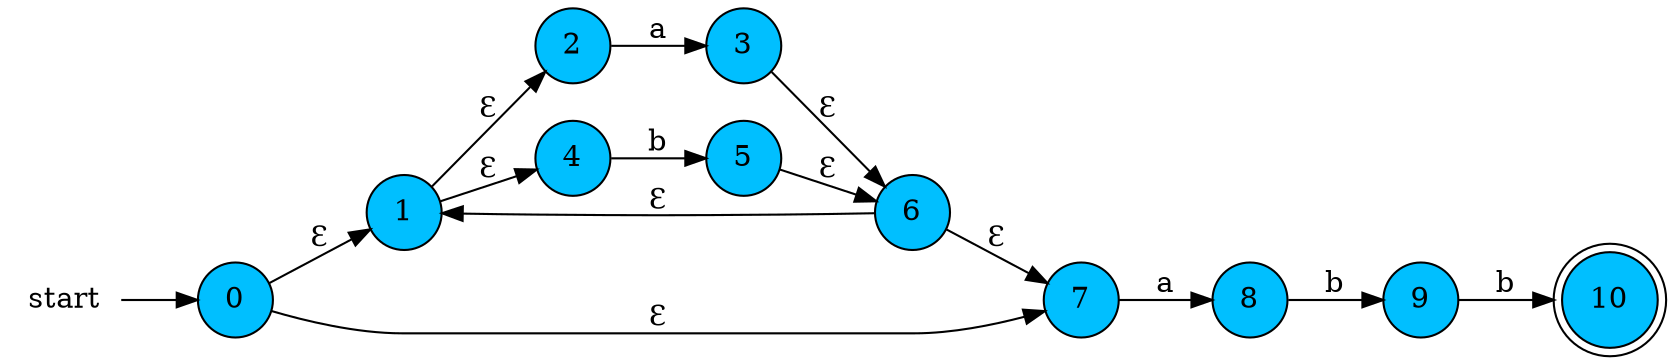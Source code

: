 digraph G{
    rankdir=LR
    start[shape=plaintext]
    0,1,2,3,4,5,6,7,8,9[shape=circle,fillcolor=deepskyblue,style=filled]
    10[shape=doublecircle,fillcolor=deepskyblue,style=filled]
    start->0
    0->1[label="ℇ"]
    0->7[label="ℇ"]
    1->2[label="ℇ"]
    1->4[label="ℇ"]
    2->3[label="a"]
    4->5[label="b"]
    3->6[label="ℇ"]
    5->6[label="ℇ"]
    6->1[label="ℇ"]
    6->7[label="ℇ"]
    7->8[label="a"]
    8->9[label="b"]
    9->10[label="b"]
}
